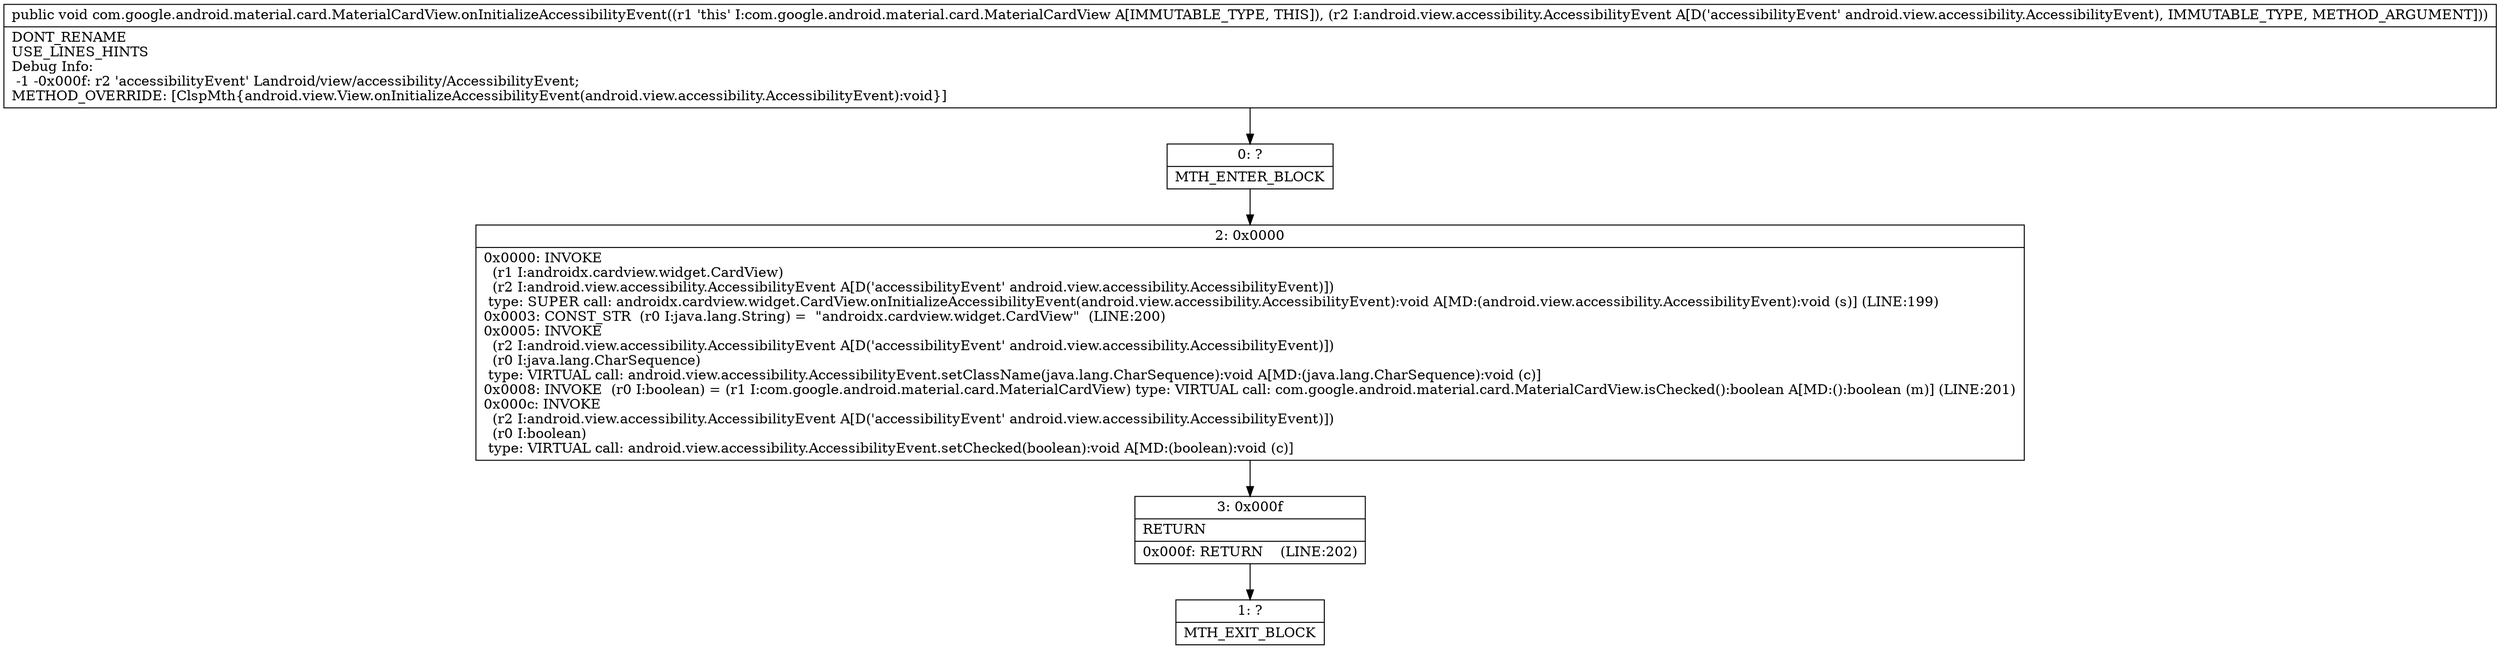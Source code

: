 digraph "CFG forcom.google.android.material.card.MaterialCardView.onInitializeAccessibilityEvent(Landroid\/view\/accessibility\/AccessibilityEvent;)V" {
Node_0 [shape=record,label="{0\:\ ?|MTH_ENTER_BLOCK\l}"];
Node_2 [shape=record,label="{2\:\ 0x0000|0x0000: INVOKE  \l  (r1 I:androidx.cardview.widget.CardView)\l  (r2 I:android.view.accessibility.AccessibilityEvent A[D('accessibilityEvent' android.view.accessibility.AccessibilityEvent)])\l type: SUPER call: androidx.cardview.widget.CardView.onInitializeAccessibilityEvent(android.view.accessibility.AccessibilityEvent):void A[MD:(android.view.accessibility.AccessibilityEvent):void (s)] (LINE:199)\l0x0003: CONST_STR  (r0 I:java.lang.String) =  \"androidx.cardview.widget.CardView\"  (LINE:200)\l0x0005: INVOKE  \l  (r2 I:android.view.accessibility.AccessibilityEvent A[D('accessibilityEvent' android.view.accessibility.AccessibilityEvent)])\l  (r0 I:java.lang.CharSequence)\l type: VIRTUAL call: android.view.accessibility.AccessibilityEvent.setClassName(java.lang.CharSequence):void A[MD:(java.lang.CharSequence):void (c)]\l0x0008: INVOKE  (r0 I:boolean) = (r1 I:com.google.android.material.card.MaterialCardView) type: VIRTUAL call: com.google.android.material.card.MaterialCardView.isChecked():boolean A[MD:():boolean (m)] (LINE:201)\l0x000c: INVOKE  \l  (r2 I:android.view.accessibility.AccessibilityEvent A[D('accessibilityEvent' android.view.accessibility.AccessibilityEvent)])\l  (r0 I:boolean)\l type: VIRTUAL call: android.view.accessibility.AccessibilityEvent.setChecked(boolean):void A[MD:(boolean):void (c)]\l}"];
Node_3 [shape=record,label="{3\:\ 0x000f|RETURN\l|0x000f: RETURN    (LINE:202)\l}"];
Node_1 [shape=record,label="{1\:\ ?|MTH_EXIT_BLOCK\l}"];
MethodNode[shape=record,label="{public void com.google.android.material.card.MaterialCardView.onInitializeAccessibilityEvent((r1 'this' I:com.google.android.material.card.MaterialCardView A[IMMUTABLE_TYPE, THIS]), (r2 I:android.view.accessibility.AccessibilityEvent A[D('accessibilityEvent' android.view.accessibility.AccessibilityEvent), IMMUTABLE_TYPE, METHOD_ARGUMENT]))  | DONT_RENAME\lUSE_LINES_HINTS\lDebug Info:\l  \-1 \-0x000f: r2 'accessibilityEvent' Landroid\/view\/accessibility\/AccessibilityEvent;\lMETHOD_OVERRIDE: [ClspMth\{android.view.View.onInitializeAccessibilityEvent(android.view.accessibility.AccessibilityEvent):void\}]\l}"];
MethodNode -> Node_0;Node_0 -> Node_2;
Node_2 -> Node_3;
Node_3 -> Node_1;
}

